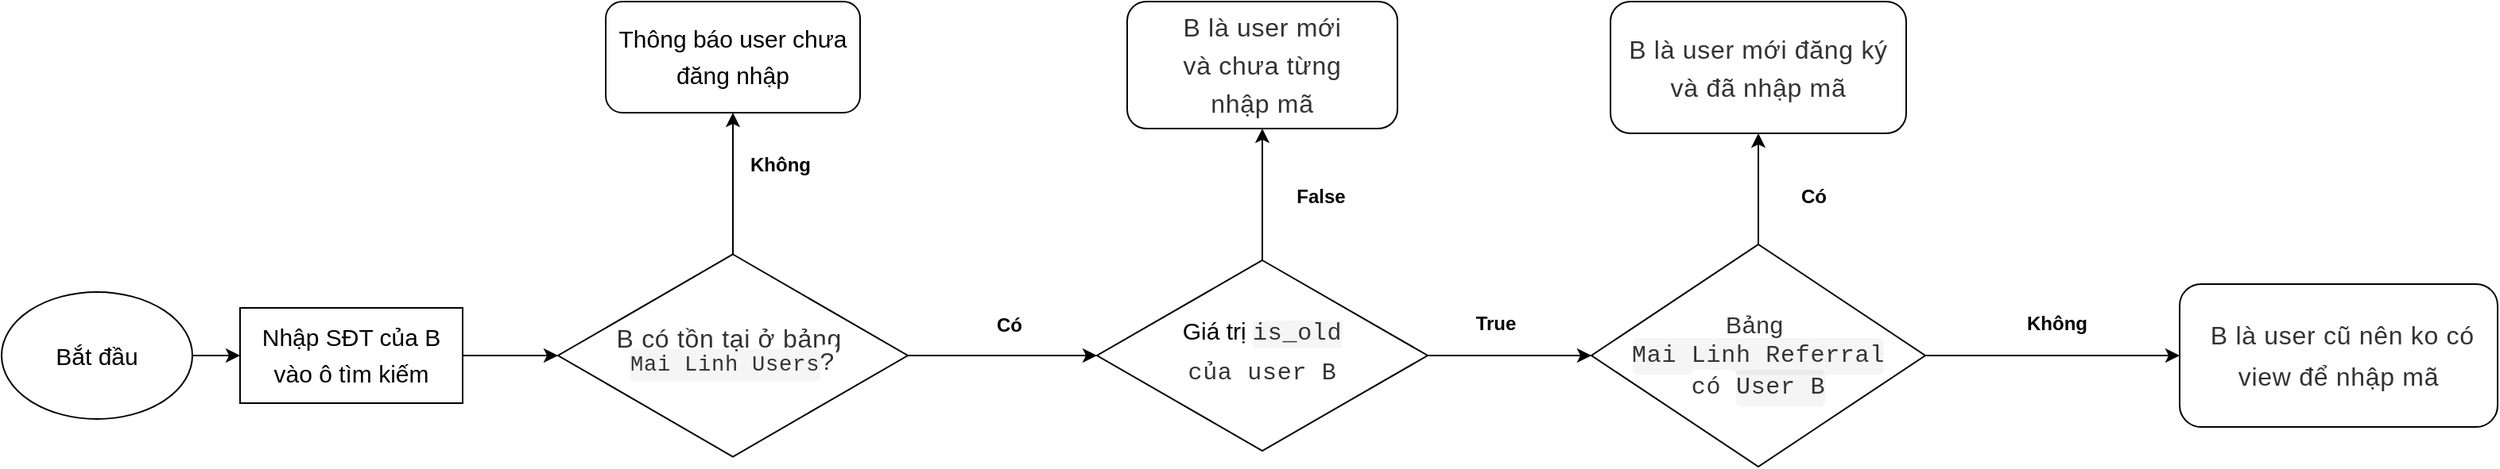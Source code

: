 <mxfile version="14.2.7" type="github">
  <diagram id="C5RBs43oDa-KdzZeNtuy" name="Page-1">
    <mxGraphModel dx="2858" dy="1134" grid="1" gridSize="10" guides="1" tooltips="1" connect="1" arrows="1" fold="1" page="1" pageScale="1" pageWidth="827" pageHeight="1169" math="0" shadow="0">
      <root>
        <mxCell id="WIyWlLk6GJQsqaUBKTNV-0" />
        <mxCell id="WIyWlLk6GJQsqaUBKTNV-1" parent="WIyWlLk6GJQsqaUBKTNV-0" />
        <mxCell id="xNeEmG6Ac5lIZkzJVNVs-5" style="edgeStyle=orthogonalEdgeStyle;rounded=0;orthogonalLoop=1;jettySize=auto;html=1;exitX=0.5;exitY=0;exitDx=0;exitDy=0;entryX=0.5;entryY=1;entryDx=0;entryDy=0;" edge="1" parent="WIyWlLk6GJQsqaUBKTNV-1" source="WIyWlLk6GJQsqaUBKTNV-6" target="WIyWlLk6GJQsqaUBKTNV-7">
          <mxGeometry relative="1" as="geometry" />
        </mxCell>
        <mxCell id="xNeEmG6Ac5lIZkzJVNVs-7" style="edgeStyle=orthogonalEdgeStyle;rounded=0;orthogonalLoop=1;jettySize=auto;html=1;exitX=1;exitY=0.5;exitDx=0;exitDy=0;entryX=0;entryY=0.5;entryDx=0;entryDy=0;" edge="1" parent="WIyWlLk6GJQsqaUBKTNV-1" source="WIyWlLk6GJQsqaUBKTNV-6" target="WIyWlLk6GJQsqaUBKTNV-10">
          <mxGeometry relative="1" as="geometry">
            <mxPoint x="30" y="530" as="targetPoint" />
          </mxGeometry>
        </mxCell>
        <mxCell id="WIyWlLk6GJQsqaUBKTNV-6" value="&lt;p style=&quot;line-height: 120%&quot;&gt;&lt;span style=&quot;box-sizing: border-box ; color: rgb(51 , 51 , 51) ; font-family: , &amp;#34;blinkmacsystemfont&amp;#34; , &amp;#34;segoe ui&amp;#34; , &amp;#34;helvetica neue&amp;#34; , &amp;#34;helvetica&amp;#34; , &amp;#34;roboto&amp;#34; , &amp;#34;arial&amp;#34; , sans-serif , &amp;#34;apple color emoji&amp;#34; , &amp;#34;segoe ui emoji&amp;#34; , &amp;#34;segoe ui symbol&amp;#34; ; font-size: 16px ; letter-spacing: 0.35px ; text-align: left ; background-color: rgb(255 , 255 , 255)&quot;&gt;B có tồn tại ở bảng&amp;nbsp;&lt;br&gt;&lt;/span&gt;&lt;code style=&quot;box-sizing: border-box ; font-family: &amp;#34;menlo&amp;#34; , &amp;#34;monaco&amp;#34; , &amp;#34;consolas&amp;#34; , &amp;#34;courier new&amp;#34; , monospace ; font-size: 13.6px ; padding: 0.2em 0px ; color: rgb(51 , 51 , 51) ; background-color: rgba(0 , 0 , 0 , 0.04) ; border-radius: 3px ; margin: 0px ; letter-spacing: 0.35px ; text-align: left&quot;&gt;Mai Linh Users&lt;/code&gt;&lt;code style=&quot;box-sizing: border-box ; font-family: &amp;#34;menlo&amp;#34; , &amp;#34;monaco&amp;#34; , &amp;#34;consolas&amp;#34; , &amp;#34;courier new&amp;#34; , monospace ; padding: 0.2em 0px ; color: rgb(51 , 51 , 51) ; border-radius: 3px ; margin: 0px ; letter-spacing: 0.35px ; text-align: left ; font-size: 16px ; background-color: rgb(255 , 255 , 255)&quot;&gt;?&lt;/code&gt;&lt;/p&gt;" style="rhombus;whiteSpace=wrap;html=1;shadow=0;fontFamily=Helvetica;fontSize=12;align=center;strokeWidth=1;spacing=6;spacingTop=-4;" parent="WIyWlLk6GJQsqaUBKTNV-1" vertex="1">
          <mxGeometry x="-430" y="466.25" width="220" height="127.5" as="geometry" />
        </mxCell>
        <mxCell id="WIyWlLk6GJQsqaUBKTNV-7" value="&lt;font style=&quot;font-size: 15px ; line-height: 150%&quot;&gt;Thông báo user chưa đăng nhập&lt;/font&gt;" style="rounded=1;whiteSpace=wrap;html=1;fontSize=12;glass=0;strokeWidth=1;shadow=0;" parent="WIyWlLk6GJQsqaUBKTNV-1" vertex="1">
          <mxGeometry x="-400" y="307" width="160" height="70" as="geometry" />
        </mxCell>
        <mxCell id="xNeEmG6Ac5lIZkzJVNVs-10" style="edgeStyle=orthogonalEdgeStyle;rounded=0;orthogonalLoop=1;jettySize=auto;html=1;exitX=0.5;exitY=0;exitDx=0;exitDy=0;" edge="1" parent="WIyWlLk6GJQsqaUBKTNV-1" source="WIyWlLk6GJQsqaUBKTNV-10" target="WIyWlLk6GJQsqaUBKTNV-11">
          <mxGeometry relative="1" as="geometry" />
        </mxCell>
        <mxCell id="xNeEmG6Ac5lIZkzJVNVs-11" style="edgeStyle=orthogonalEdgeStyle;rounded=0;orthogonalLoop=1;jettySize=auto;html=1;" edge="1" parent="WIyWlLk6GJQsqaUBKTNV-1" source="WIyWlLk6GJQsqaUBKTNV-10" target="34T_L4STtLrGoXiK4q61-2">
          <mxGeometry relative="1" as="geometry" />
        </mxCell>
        <mxCell id="WIyWlLk6GJQsqaUBKTNV-10" value="&lt;font style=&quot;font-size: 15px ; line-height: 150%&quot;&gt;Giá trị&amp;nbsp;&lt;span style=&quot;color: rgb(51 , 51 , 51) ; font-family: &amp;#34;menlo&amp;#34; , &amp;#34;monaco&amp;#34; , &amp;#34;consolas&amp;#34; , &amp;#34;courier new&amp;#34; , monospace ; letter-spacing: 0.35px ; text-align: left&quot;&gt;&lt;span style=&quot;background-color: rgba(0 , 0 , 0 , 0.04)&quot;&gt;is_old&lt;/span&gt;&lt;br&gt;&lt;span style=&quot;background-color: rgb(255 , 255 , 255)&quot;&gt;của user B&lt;/span&gt;&lt;/span&gt;&lt;/font&gt;" style="rhombus;whiteSpace=wrap;html=1;shadow=0;fontFamily=Helvetica;fontSize=12;align=center;strokeWidth=1;spacing=6;spacingTop=-4;" parent="WIyWlLk6GJQsqaUBKTNV-1" vertex="1">
          <mxGeometry x="-91" y="470" width="208" height="120" as="geometry" />
        </mxCell>
        <mxCell id="WIyWlLk6GJQsqaUBKTNV-11" value="&lt;span style=&quot;color: rgb(51 , 51 , 51) ; font-size: 16px ; letter-spacing: 0.35px ; text-align: left ; background-color: rgb(255 , 255 , 255) ; line-height: 150%&quot;&gt;B là user mới&lt;br&gt;và chưa từng&lt;br&gt;nhập mã&lt;/span&gt;" style="rounded=1;whiteSpace=wrap;html=1;fontSize=12;glass=0;strokeWidth=1;shadow=0;" parent="WIyWlLk6GJQsqaUBKTNV-1" vertex="1">
          <mxGeometry x="-72" y="307" width="170" height="80" as="geometry" />
        </mxCell>
        <mxCell id="xNeEmG6Ac5lIZkzJVNVs-12" style="edgeStyle=orthogonalEdgeStyle;rounded=0;orthogonalLoop=1;jettySize=auto;html=1;entryX=0;entryY=0.5;entryDx=0;entryDy=0;" edge="1" parent="WIyWlLk6GJQsqaUBKTNV-1" source="34T_L4STtLrGoXiK4q61-2" target="34T_L4STtLrGoXiK4q61-24">
          <mxGeometry relative="1" as="geometry" />
        </mxCell>
        <mxCell id="xNeEmG6Ac5lIZkzJVNVs-13" style="edgeStyle=orthogonalEdgeStyle;rounded=0;orthogonalLoop=1;jettySize=auto;html=1;entryX=0.5;entryY=1;entryDx=0;entryDy=0;" edge="1" parent="WIyWlLk6GJQsqaUBKTNV-1" source="34T_L4STtLrGoXiK4q61-2" target="34T_L4STtLrGoXiK4q61-18">
          <mxGeometry relative="1" as="geometry" />
        </mxCell>
        <mxCell id="34T_L4STtLrGoXiK4q61-2" value="&lt;p style=&quot;line-height: 150%&quot;&gt;&lt;/p&gt;&lt;div style=&quot;text-align: center ; font-size: 15px&quot;&gt;&lt;font style=&quot;font-size: 15px&quot;&gt;&lt;span style=&quot;box-sizing: border-box ; color: rgb(51 , 51 , 51) ; letter-spacing: 0.35px ; text-align: left ; background-color: rgb(255 , 255 , 255)&quot;&gt;Bảng&amp;nbsp;&lt;/span&gt;&lt;/font&gt;&lt;/div&gt;&lt;div style=&quot;text-align: center ; font-size: 15px&quot;&gt;&lt;font style=&quot;font-size: 15px&quot;&gt;&lt;code style=&quot;box-sizing: border-box ; font-family: &amp;#34;menlo&amp;#34; , &amp;#34;monaco&amp;#34; , &amp;#34;consolas&amp;#34; , &amp;#34;courier new&amp;#34; , monospace ; padding: 0.2em 0px ; color: rgb(51 , 51 , 51) ; background-color: rgba(0 , 0 , 0 , 0.04) ; border-radius: 3px ; margin: 0px ; letter-spacing: 0.35px ; text-align: left&quot;&gt;Mai Linh Referral&lt;/code&gt;&lt;/font&gt;&lt;/div&gt;&lt;div style=&quot;text-align: center ; font-size: 15px&quot;&gt;&lt;font style=&quot;font-size: 15px&quot;&gt;&lt;code style=&quot;box-sizing: border-box ; font-family: &amp;#34;menlo&amp;#34; , &amp;#34;monaco&amp;#34; , &amp;#34;consolas&amp;#34; , &amp;#34;courier new&amp;#34; , monospace ; padding: 0.2em 0px ; color: rgb(51 , 51 , 51) ; border-radius: 3px ; margin: 0px ; letter-spacing: 0.35px ; text-align: left ; background-color: rgb(255 , 255 , 255)&quot;&gt;có &lt;/code&gt;&lt;code style=&quot;box-sizing: border-box ; font-family: &amp;#34;menlo&amp;#34; , &amp;#34;monaco&amp;#34; , &amp;#34;consolas&amp;#34; , &amp;#34;courier new&amp;#34; , monospace ; padding: 0.2em 0px ; color: rgb(51 , 51 , 51) ; background-color: rgba(0 , 0 , 0 , 0.04) ; border-radius: 3px ; margin: 0px ; letter-spacing: 0.35px ; text-align: left&quot;&gt;User B&lt;/code&gt;&lt;/font&gt;&lt;/div&gt;&lt;p&gt;&lt;/p&gt;" style="rhombus;whiteSpace=wrap;html=1;" parent="WIyWlLk6GJQsqaUBKTNV-1" vertex="1">
          <mxGeometry x="220" y="460" width="210" height="140" as="geometry" />
        </mxCell>
        <mxCell id="34T_L4STtLrGoXiK4q61-18" value="&lt;span style=&quot;color: rgb(51 , 51 , 51) ; font-size: 16px ; letter-spacing: 0.35px ; text-align: left ; background-color: rgb(255 , 255 , 255) ; line-height: 150%&quot;&gt;B là user mới đăng ký và đã nhập mã&lt;/span&gt;" style="rounded=1;whiteSpace=wrap;html=1;" parent="WIyWlLk6GJQsqaUBKTNV-1" vertex="1">
          <mxGeometry x="232" y="307" width="186" height="83" as="geometry" />
        </mxCell>
        <mxCell id="34T_L4STtLrGoXiK4q61-24" value="&lt;span style=&quot;color: rgb(51 , 51 , 51) ; font-size: 16px ; letter-spacing: 0.35px ; text-align: left ; background-color: rgb(255 , 255 , 255) ; line-height: 160%&quot;&gt;&amp;nbsp;B là user cũ nên ko có view để nhập mã&lt;/span&gt;" style="rounded=1;whiteSpace=wrap;html=1;" parent="WIyWlLk6GJQsqaUBKTNV-1" vertex="1">
          <mxGeometry x="590" y="485" width="200" height="90" as="geometry" />
        </mxCell>
        <mxCell id="xNeEmG6Ac5lIZkzJVNVs-4" style="edgeStyle=orthogonalEdgeStyle;rounded=0;orthogonalLoop=1;jettySize=auto;html=1;exitX=1;exitY=0.5;exitDx=0;exitDy=0;entryX=0;entryY=0.5;entryDx=0;entryDy=0;" edge="1" parent="WIyWlLk6GJQsqaUBKTNV-1" source="xNeEmG6Ac5lIZkzJVNVs-0" target="WIyWlLk6GJQsqaUBKTNV-6">
          <mxGeometry relative="1" as="geometry" />
        </mxCell>
        <mxCell id="xNeEmG6Ac5lIZkzJVNVs-0" value="&lt;font style=&quot;font-size: 15px ; line-height: 150%&quot;&gt;Nhập SĐT của B&lt;br&gt;vào ô tìm kiếm&lt;/font&gt;" style="rounded=0;whiteSpace=wrap;html=1;" vertex="1" parent="WIyWlLk6GJQsqaUBKTNV-1">
          <mxGeometry x="-630" y="500" width="140" height="60" as="geometry" />
        </mxCell>
        <mxCell id="xNeEmG6Ac5lIZkzJVNVs-2" style="edgeStyle=orthogonalEdgeStyle;rounded=0;orthogonalLoop=1;jettySize=auto;html=1;" edge="1" parent="WIyWlLk6GJQsqaUBKTNV-1" source="xNeEmG6Ac5lIZkzJVNVs-1" target="xNeEmG6Ac5lIZkzJVNVs-0">
          <mxGeometry relative="1" as="geometry" />
        </mxCell>
        <mxCell id="xNeEmG6Ac5lIZkzJVNVs-1" value="&lt;font style=&quot;font-size: 15px&quot;&gt;Bắt đầu&lt;/font&gt;" style="ellipse;whiteSpace=wrap;html=1;" vertex="1" parent="WIyWlLk6GJQsqaUBKTNV-1">
          <mxGeometry x="-780" y="490" width="120" height="80" as="geometry" />
        </mxCell>
        <mxCell id="xNeEmG6Ac5lIZkzJVNVs-6" value="Không" style="text;html=1;strokeColor=none;fillColor=none;align=center;verticalAlign=middle;whiteSpace=wrap;rounded=0;fontStyle=1" vertex="1" parent="WIyWlLk6GJQsqaUBKTNV-1">
          <mxGeometry x="-310" y="400" width="40" height="20" as="geometry" />
        </mxCell>
        <mxCell id="xNeEmG6Ac5lIZkzJVNVs-8" value="Có" style="text;html=1;strokeColor=none;fillColor=none;align=center;verticalAlign=middle;whiteSpace=wrap;rounded=0;fontStyle=1" vertex="1" parent="WIyWlLk6GJQsqaUBKTNV-1">
          <mxGeometry x="-166" y="501" width="40" height="20" as="geometry" />
        </mxCell>
        <mxCell id="xNeEmG6Ac5lIZkzJVNVs-14" value="False" style="text;html=1;strokeColor=none;fillColor=none;align=center;verticalAlign=middle;whiteSpace=wrap;rounded=0;fontStyle=1" vertex="1" parent="WIyWlLk6GJQsqaUBKTNV-1">
          <mxGeometry x="30" y="420" width="40" height="20" as="geometry" />
        </mxCell>
        <mxCell id="xNeEmG6Ac5lIZkzJVNVs-15" value="True" style="text;html=1;strokeColor=none;fillColor=none;align=center;verticalAlign=middle;whiteSpace=wrap;rounded=0;fontStyle=1" vertex="1" parent="WIyWlLk6GJQsqaUBKTNV-1">
          <mxGeometry x="140" y="500" width="40" height="20" as="geometry" />
        </mxCell>
        <mxCell id="xNeEmG6Ac5lIZkzJVNVs-16" value="Có" style="text;html=1;strokeColor=none;fillColor=none;align=center;verticalAlign=middle;whiteSpace=wrap;rounded=0;fontStyle=1" vertex="1" parent="WIyWlLk6GJQsqaUBKTNV-1">
          <mxGeometry x="340" y="420" width="40" height="20" as="geometry" />
        </mxCell>
        <mxCell id="xNeEmG6Ac5lIZkzJVNVs-17" value="Không" style="text;html=1;strokeColor=none;fillColor=none;align=center;verticalAlign=middle;whiteSpace=wrap;rounded=0;fontStyle=1" vertex="1" parent="WIyWlLk6GJQsqaUBKTNV-1">
          <mxGeometry x="493" y="500" width="40" height="20" as="geometry" />
        </mxCell>
      </root>
    </mxGraphModel>
  </diagram>
</mxfile>
